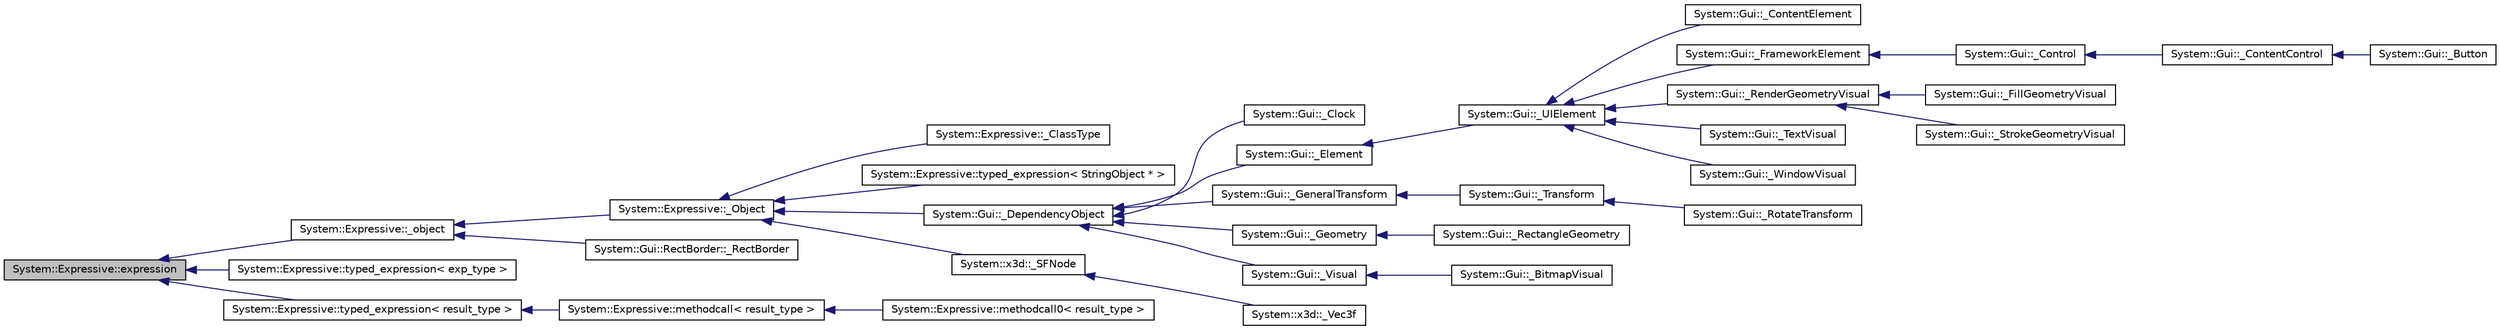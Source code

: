 digraph G
{
  edge [fontname="Helvetica",fontsize="10",labelfontname="Helvetica",labelfontsize="10"];
  node [fontname="Helvetica",fontsize="10",shape=record];
  rankdir="LR";
  Node1 [label="System::Expressive::expression",height=0.2,width=0.4,color="black", fillcolor="grey75", style="filled" fontcolor="black"];
  Node1 -> Node2 [dir="back",color="midnightblue",fontsize="10",style="solid",fontname="Helvetica"];
  Node2 [label="System::Expressive::_object",height=0.2,width=0.4,color="black", fillcolor="white", style="filled",URL="$class_system_1_1_expressive_1_1__object.html"];
  Node2 -> Node3 [dir="back",color="midnightblue",fontsize="10",style="solid",fontname="Helvetica"];
  Node3 [label="System::Expressive::_Object",height=0.2,width=0.4,color="black", fillcolor="white", style="filled",URL="$class_system_1_1_expressive_1_1___object.html"];
  Node3 -> Node4 [dir="back",color="midnightblue",fontsize="10",style="solid",fontname="Helvetica"];
  Node4 [label="System::Expressive::_ClassType",height=0.2,width=0.4,color="black", fillcolor="white", style="filled",URL="$class_system_1_1_expressive_1_1___class_type.html"];
  Node3 -> Node5 [dir="back",color="midnightblue",fontsize="10",style="solid",fontname="Helvetica"];
  Node5 [label="System::Expressive::typed_expression\< StringObject * \>",height=0.2,width=0.4,color="black", fillcolor="white", style="filled",URL="$class_system_1_1_expressive_1_1typed__expression_3_01_string_object_01_5_01_4.html"];
  Node3 -> Node6 [dir="back",color="midnightblue",fontsize="10",style="solid",fontname="Helvetica"];
  Node6 [label="System::Gui::_DependencyObject",height=0.2,width=0.4,color="black", fillcolor="white", style="filled",URL="$class_system_1_1_gui_1_1___dependency_object.html"];
  Node6 -> Node7 [dir="back",color="midnightblue",fontsize="10",style="solid",fontname="Helvetica"];
  Node7 [label="System::Gui::_Clock",height=0.2,width=0.4,color="black", fillcolor="white", style="filled",URL="$class_system_1_1_gui_1_1___clock.html"];
  Node6 -> Node8 [dir="back",color="midnightblue",fontsize="10",style="solid",fontname="Helvetica"];
  Node8 [label="System::Gui::_Element",height=0.2,width=0.4,color="black", fillcolor="white", style="filled",URL="$class_system_1_1_gui_1_1___element.html"];
  Node8 -> Node9 [dir="back",color="midnightblue",fontsize="10",style="solid",fontname="Helvetica"];
  Node9 [label="System::Gui::_UIElement",height=0.2,width=0.4,color="black", fillcolor="white", style="filled",URL="$class_system_1_1_gui_1_1___u_i_element.html"];
  Node9 -> Node10 [dir="back",color="midnightblue",fontsize="10",style="solid",fontname="Helvetica"];
  Node10 [label="System::Gui::_ContentElement",height=0.2,width=0.4,color="black", fillcolor="white", style="filled",URL="$class_system_1_1_gui_1_1___content_element.html"];
  Node9 -> Node11 [dir="back",color="midnightblue",fontsize="10",style="solid",fontname="Helvetica"];
  Node11 [label="System::Gui::_FrameworkElement",height=0.2,width=0.4,color="black", fillcolor="white", style="filled",URL="$class_system_1_1_gui_1_1___framework_element.html"];
  Node11 -> Node12 [dir="back",color="midnightblue",fontsize="10",style="solid",fontname="Helvetica"];
  Node12 [label="System::Gui::_Control",height=0.2,width=0.4,color="black", fillcolor="white", style="filled",URL="$class_system_1_1_gui_1_1___control.html"];
  Node12 -> Node13 [dir="back",color="midnightblue",fontsize="10",style="solid",fontname="Helvetica"];
  Node13 [label="System::Gui::_ContentControl",height=0.2,width=0.4,color="black", fillcolor="white", style="filled",URL="$class_system_1_1_gui_1_1___content_control.html"];
  Node13 -> Node14 [dir="back",color="midnightblue",fontsize="10",style="solid",fontname="Helvetica"];
  Node14 [label="System::Gui::_Button",height=0.2,width=0.4,color="black", fillcolor="white", style="filled",URL="$class_system_1_1_gui_1_1___button.html"];
  Node9 -> Node15 [dir="back",color="midnightblue",fontsize="10",style="solid",fontname="Helvetica"];
  Node15 [label="System::Gui::_RenderGeometryVisual",height=0.2,width=0.4,color="black", fillcolor="white", style="filled",URL="$class_system_1_1_gui_1_1___render_geometry_visual.html"];
  Node15 -> Node16 [dir="back",color="midnightblue",fontsize="10",style="solid",fontname="Helvetica"];
  Node16 [label="System::Gui::_FillGeometryVisual",height=0.2,width=0.4,color="black", fillcolor="white", style="filled",URL="$class_system_1_1_gui_1_1___fill_geometry_visual.html"];
  Node15 -> Node17 [dir="back",color="midnightblue",fontsize="10",style="solid",fontname="Helvetica"];
  Node17 [label="System::Gui::_StrokeGeometryVisual",height=0.2,width=0.4,color="black", fillcolor="white", style="filled",URL="$class_system_1_1_gui_1_1___stroke_geometry_visual.html"];
  Node9 -> Node18 [dir="back",color="midnightblue",fontsize="10",style="solid",fontname="Helvetica"];
  Node18 [label="System::Gui::_TextVisual",height=0.2,width=0.4,color="black", fillcolor="white", style="filled",URL="$class_system_1_1_gui_1_1___text_visual.html"];
  Node9 -> Node19 [dir="back",color="midnightblue",fontsize="10",style="solid",fontname="Helvetica"];
  Node19 [label="System::Gui::_WindowVisual",height=0.2,width=0.4,color="black", fillcolor="white", style="filled",URL="$class_system_1_1_gui_1_1___window_visual.html"];
  Node6 -> Node20 [dir="back",color="midnightblue",fontsize="10",style="solid",fontname="Helvetica"];
  Node20 [label="System::Gui::_GeneralTransform",height=0.2,width=0.4,color="black", fillcolor="white", style="filled",URL="$class_system_1_1_gui_1_1___general_transform.html"];
  Node20 -> Node21 [dir="back",color="midnightblue",fontsize="10",style="solid",fontname="Helvetica"];
  Node21 [label="System::Gui::_Transform",height=0.2,width=0.4,color="black", fillcolor="white", style="filled",URL="$class_system_1_1_gui_1_1___transform.html"];
  Node21 -> Node22 [dir="back",color="midnightblue",fontsize="10",style="solid",fontname="Helvetica"];
  Node22 [label="System::Gui::_RotateTransform",height=0.2,width=0.4,color="black", fillcolor="white", style="filled",URL="$class_system_1_1_gui_1_1___rotate_transform.html"];
  Node6 -> Node23 [dir="back",color="midnightblue",fontsize="10",style="solid",fontname="Helvetica"];
  Node23 [label="System::Gui::_Geometry",height=0.2,width=0.4,color="black", fillcolor="white", style="filled",URL="$class_system_1_1_gui_1_1___geometry.html"];
  Node23 -> Node24 [dir="back",color="midnightblue",fontsize="10",style="solid",fontname="Helvetica"];
  Node24 [label="System::Gui::_RectangleGeometry",height=0.2,width=0.4,color="black", fillcolor="white", style="filled",URL="$class_system_1_1_gui_1_1___rectangle_geometry.html"];
  Node6 -> Node25 [dir="back",color="midnightblue",fontsize="10",style="solid",fontname="Helvetica"];
  Node25 [label="System::Gui::_Visual",height=0.2,width=0.4,color="black", fillcolor="white", style="filled",URL="$class_system_1_1_gui_1_1___visual.html"];
  Node25 -> Node26 [dir="back",color="midnightblue",fontsize="10",style="solid",fontname="Helvetica"];
  Node26 [label="System::Gui::_BitmapVisual",height=0.2,width=0.4,color="black", fillcolor="white", style="filled",URL="$class_system_1_1_gui_1_1___bitmap_visual.html"];
  Node3 -> Node27 [dir="back",color="midnightblue",fontsize="10",style="solid",fontname="Helvetica"];
  Node27 [label="System::x3d::_SFNode",height=0.2,width=0.4,color="black", fillcolor="white", style="filled",URL="$class_system_1_1x3d_1_1___s_f_node.html"];
  Node27 -> Node28 [dir="back",color="midnightblue",fontsize="10",style="solid",fontname="Helvetica"];
  Node28 [label="System::x3d::_Vec3f",height=0.2,width=0.4,color="black", fillcolor="white", style="filled",URL="$class_system_1_1x3d_1_1___vec3f.html"];
  Node2 -> Node29 [dir="back",color="midnightblue",fontsize="10",style="solid",fontname="Helvetica"];
  Node29 [label="System::Gui::RectBorder::_RectBorder",height=0.2,width=0.4,color="black", fillcolor="white", style="filled",URL="$class_system_1_1_gui_1_1_rect_border_1_1___rect_border.html"];
  Node1 -> Node30 [dir="back",color="midnightblue",fontsize="10",style="solid",fontname="Helvetica"];
  Node30 [label="System::Expressive::typed_expression\< exp_type \>",height=0.2,width=0.4,color="black", fillcolor="white", style="filled",URL="$class_system_1_1_expressive_1_1typed__expression.html"];
  Node1 -> Node31 [dir="back",color="midnightblue",fontsize="10",style="solid",fontname="Helvetica"];
  Node31 [label="System::Expressive::typed_expression\< result_type \>",height=0.2,width=0.4,color="black", fillcolor="white", style="filled",URL="$class_system_1_1_expressive_1_1typed__expression.html"];
  Node31 -> Node32 [dir="back",color="midnightblue",fontsize="10",style="solid",fontname="Helvetica"];
  Node32 [label="System::Expressive::methodcall\< result_type \>",height=0.2,width=0.4,color="black", fillcolor="white", style="filled",URL="$class_system_1_1_expressive_1_1methodcall.html"];
  Node32 -> Node33 [dir="back",color="midnightblue",fontsize="10",style="solid",fontname="Helvetica"];
  Node33 [label="System::Expressive::methodcall0\< result_type \>",height=0.2,width=0.4,color="black", fillcolor="white", style="filled",URL="$class_system_1_1_expressive_1_1methodcall0.html"];
}
